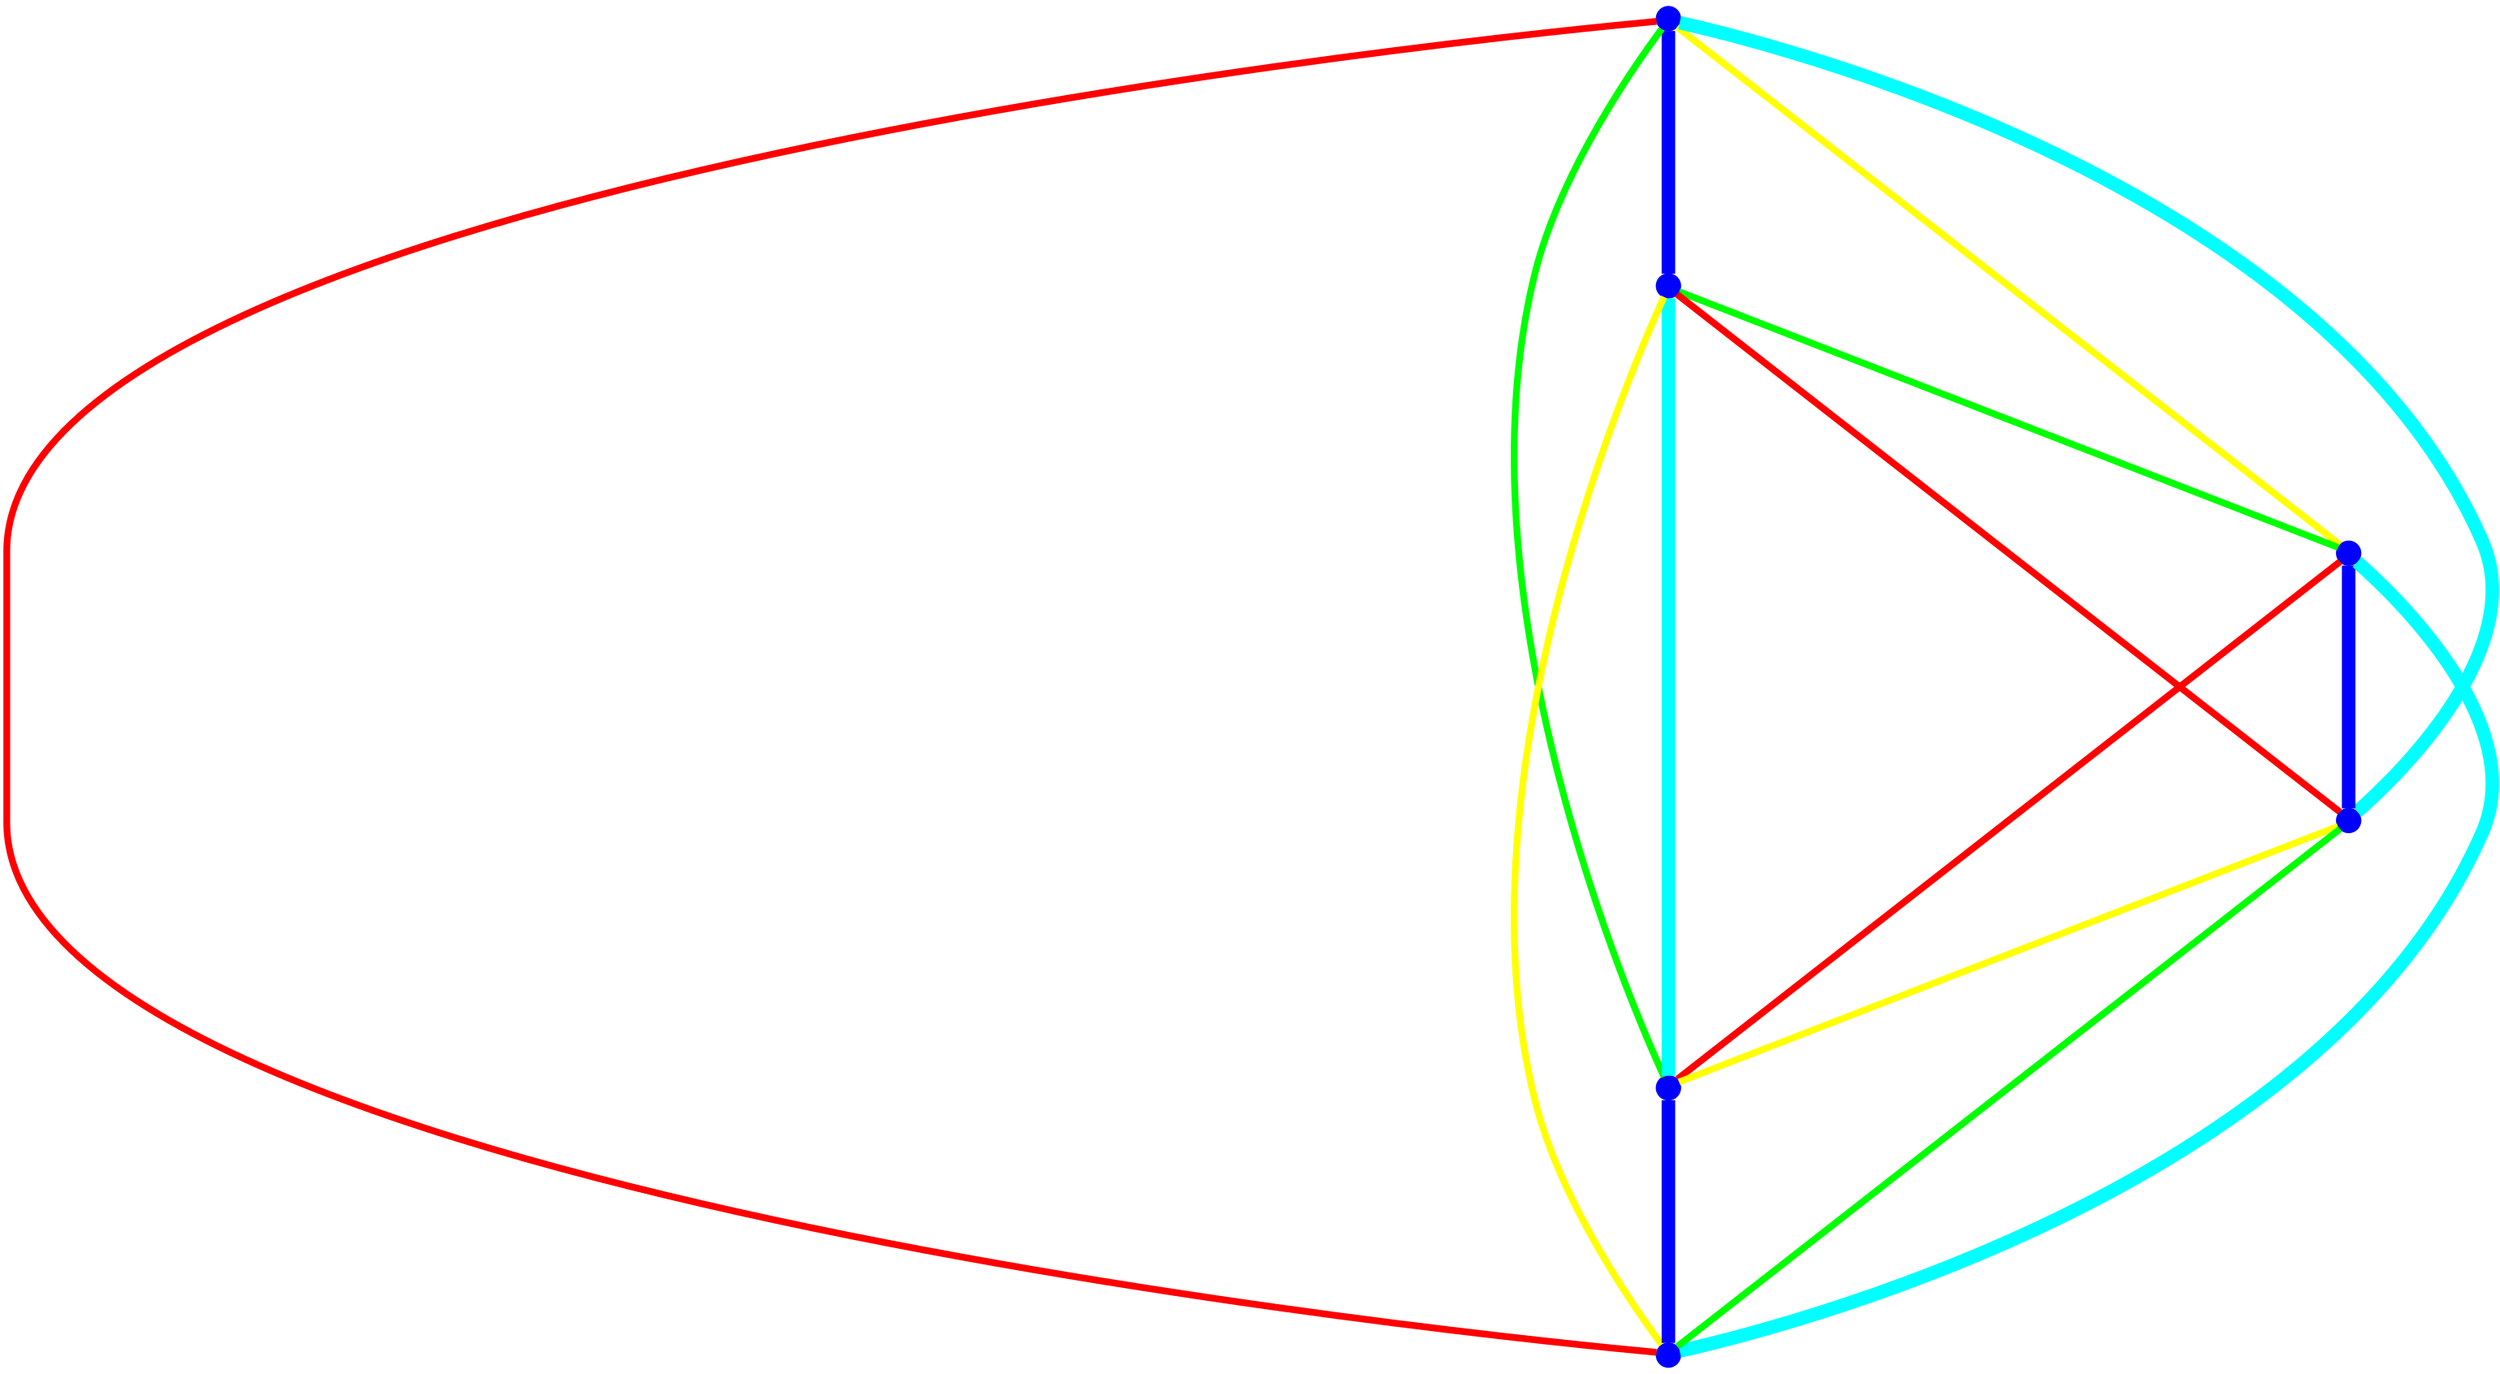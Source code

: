 graph {
ranksep=2
nodesep=2
node [label="" shape=circle style=filled fixedsize=true color=blue fillcolor=blue width=0.2];
"1" -- "2" [style="solid",penwidth="8",color="blue"];
"1" -- "3" [style="solid",penwidth="4",color="yellow"];
"1" -- "4" [style="solid",penwidth="8",color="cyan"];
"1" -- "5" [style="solid",penwidth="4",color="green"];
"1" -- "6" [style="solid",penwidth="4",color="red"];
"2" -- "3" [style="solid",penwidth="4",color="green"];
"2" -- "4" [style="solid",penwidth="4",color="red"];
"2" -- "5" [style="solid",penwidth="8",color="cyan"];
"2" -- "6" [style="solid",penwidth="4",color="yellow"];
"3" -- "4" [style="solid",penwidth="8",color="blue"];
"3" -- "5" [style="solid",penwidth="4",color="red"];
"3" -- "6" [style="solid",penwidth="8",color="cyan"];
"4" -- "5" [style="solid",penwidth="4",color="yellow"];
"4" -- "6" [style="solid",penwidth="4",color="green"];
"5" -- "6" [style="solid",penwidth="8",color="blue"];
}
